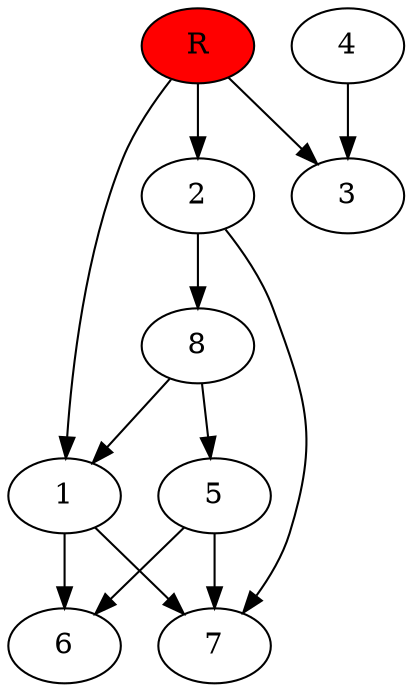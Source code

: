 digraph prb5683 {
	1
	2
	3
	4
	5
	6
	7
	8
	R [fillcolor="#ff0000" style=filled]
	1 -> 6
	1 -> 7
	2 -> 7
	2 -> 8
	4 -> 3
	5 -> 6
	5 -> 7
	8 -> 1
	8 -> 5
	R -> 1
	R -> 2
	R -> 3
}
